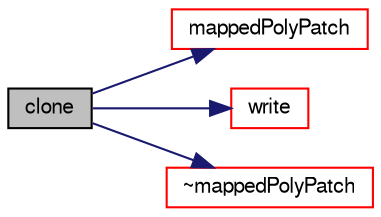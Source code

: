 digraph "clone"
{
  bgcolor="transparent";
  edge [fontname="FreeSans",fontsize="10",labelfontname="FreeSans",labelfontsize="10"];
  node [fontname="FreeSans",fontsize="10",shape=record];
  rankdir="LR";
  Node85 [label="clone",height=0.2,width=0.4,color="black", fillcolor="grey75", style="filled", fontcolor="black"];
  Node85 -> Node86 [color="midnightblue",fontsize="10",style="solid",fontname="FreeSans"];
  Node86 [label="mappedPolyPatch",height=0.2,width=0.4,color="red",URL="$a25106.html#a3204b30aa6f9ab05950a8dc142b4a6a3",tooltip="Construct from components. "];
  Node85 -> Node88 [color="midnightblue",fontsize="10",style="solid",fontname="FreeSans"];
  Node88 [label="write",height=0.2,width=0.4,color="red",URL="$a25106.html#a293fdfec8bdfbd5c3913ab4c9f3454ff",tooltip="Write the polyPatch data as a dictionary. "];
  Node85 -> Node112 [color="midnightblue",fontsize="10",style="solid",fontname="FreeSans"];
  Node112 [label="~mappedPolyPatch",height=0.2,width=0.4,color="red",URL="$a25106.html#a0efbe9f57db6ae06e2428b7e64cc56c6",tooltip="Destructor. "];
}
